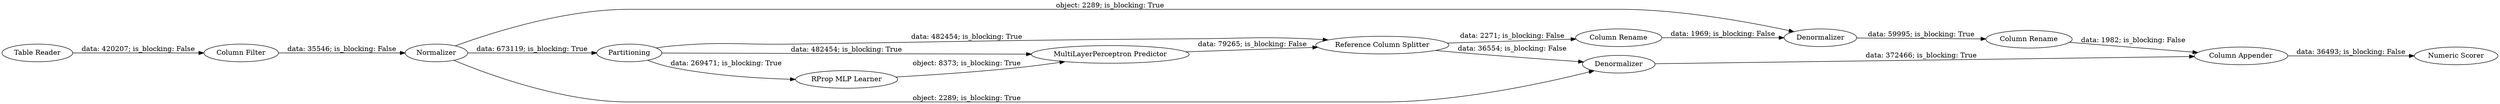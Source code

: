 digraph {
	"-5011119394980141135_27" [label="Reference Column Splitter"]
	"-5011119394980141135_23" [label="Column Filter"]
	"-5011119394980141135_25" [label="MultiLayerPerceptron Predictor"]
	"-5011119394980141135_29" [label=Denormalizer]
	"-5011119394980141135_21" [label="Table Reader"]
	"-5011119394980141135_22" [label=Partitioning]
	"-5011119394980141135_33" [label="Numeric Scorer"]
	"-5011119394980141135_31" [label="Column Rename"]
	"-5011119394980141135_30" [label="Column Rename"]
	"-5011119394980141135_32" [label="Column Appender"]
	"-5011119394980141135_28" [label=Denormalizer]
	"-5011119394980141135_24" [label="RProp MLP Learner"]
	"-5011119394980141135_26" [label=Normalizer]
	"-5011119394980141135_22" -> "-5011119394980141135_27" [label="data: 482454; is_blocking: True"]
	"-5011119394980141135_22" -> "-5011119394980141135_25" [label="data: 482454; is_blocking: True"]
	"-5011119394980141135_24" -> "-5011119394980141135_25" [label="object: 8373; is_blocking: True"]
	"-5011119394980141135_26" -> "-5011119394980141135_29" [label="object: 2289; is_blocking: True"]
	"-5011119394980141135_29" -> "-5011119394980141135_31" [label="data: 59995; is_blocking: True"]
	"-5011119394980141135_21" -> "-5011119394980141135_23" [label="data: 420207; is_blocking: False"]
	"-5011119394980141135_28" -> "-5011119394980141135_32" [label="data: 372466; is_blocking: True"]
	"-5011119394980141135_27" -> "-5011119394980141135_30" [label="data: 2271; is_blocking: False"]
	"-5011119394980141135_27" -> "-5011119394980141135_28" [label="data: 36554; is_blocking: False"]
	"-5011119394980141135_22" -> "-5011119394980141135_24" [label="data: 269471; is_blocking: True"]
	"-5011119394980141135_25" -> "-5011119394980141135_27" [label="data: 79265; is_blocking: False"]
	"-5011119394980141135_23" -> "-5011119394980141135_26" [label="data: 35546; is_blocking: False"]
	"-5011119394980141135_32" -> "-5011119394980141135_33" [label="data: 36493; is_blocking: False"]
	"-5011119394980141135_26" -> "-5011119394980141135_28" [label="object: 2289; is_blocking: True"]
	"-5011119394980141135_30" -> "-5011119394980141135_29" [label="data: 1969; is_blocking: False"]
	"-5011119394980141135_26" -> "-5011119394980141135_22" [label="data: 673119; is_blocking: True"]
	"-5011119394980141135_31" -> "-5011119394980141135_32" [label="data: 1982; is_blocking: False"]
	rankdir=LR
}
